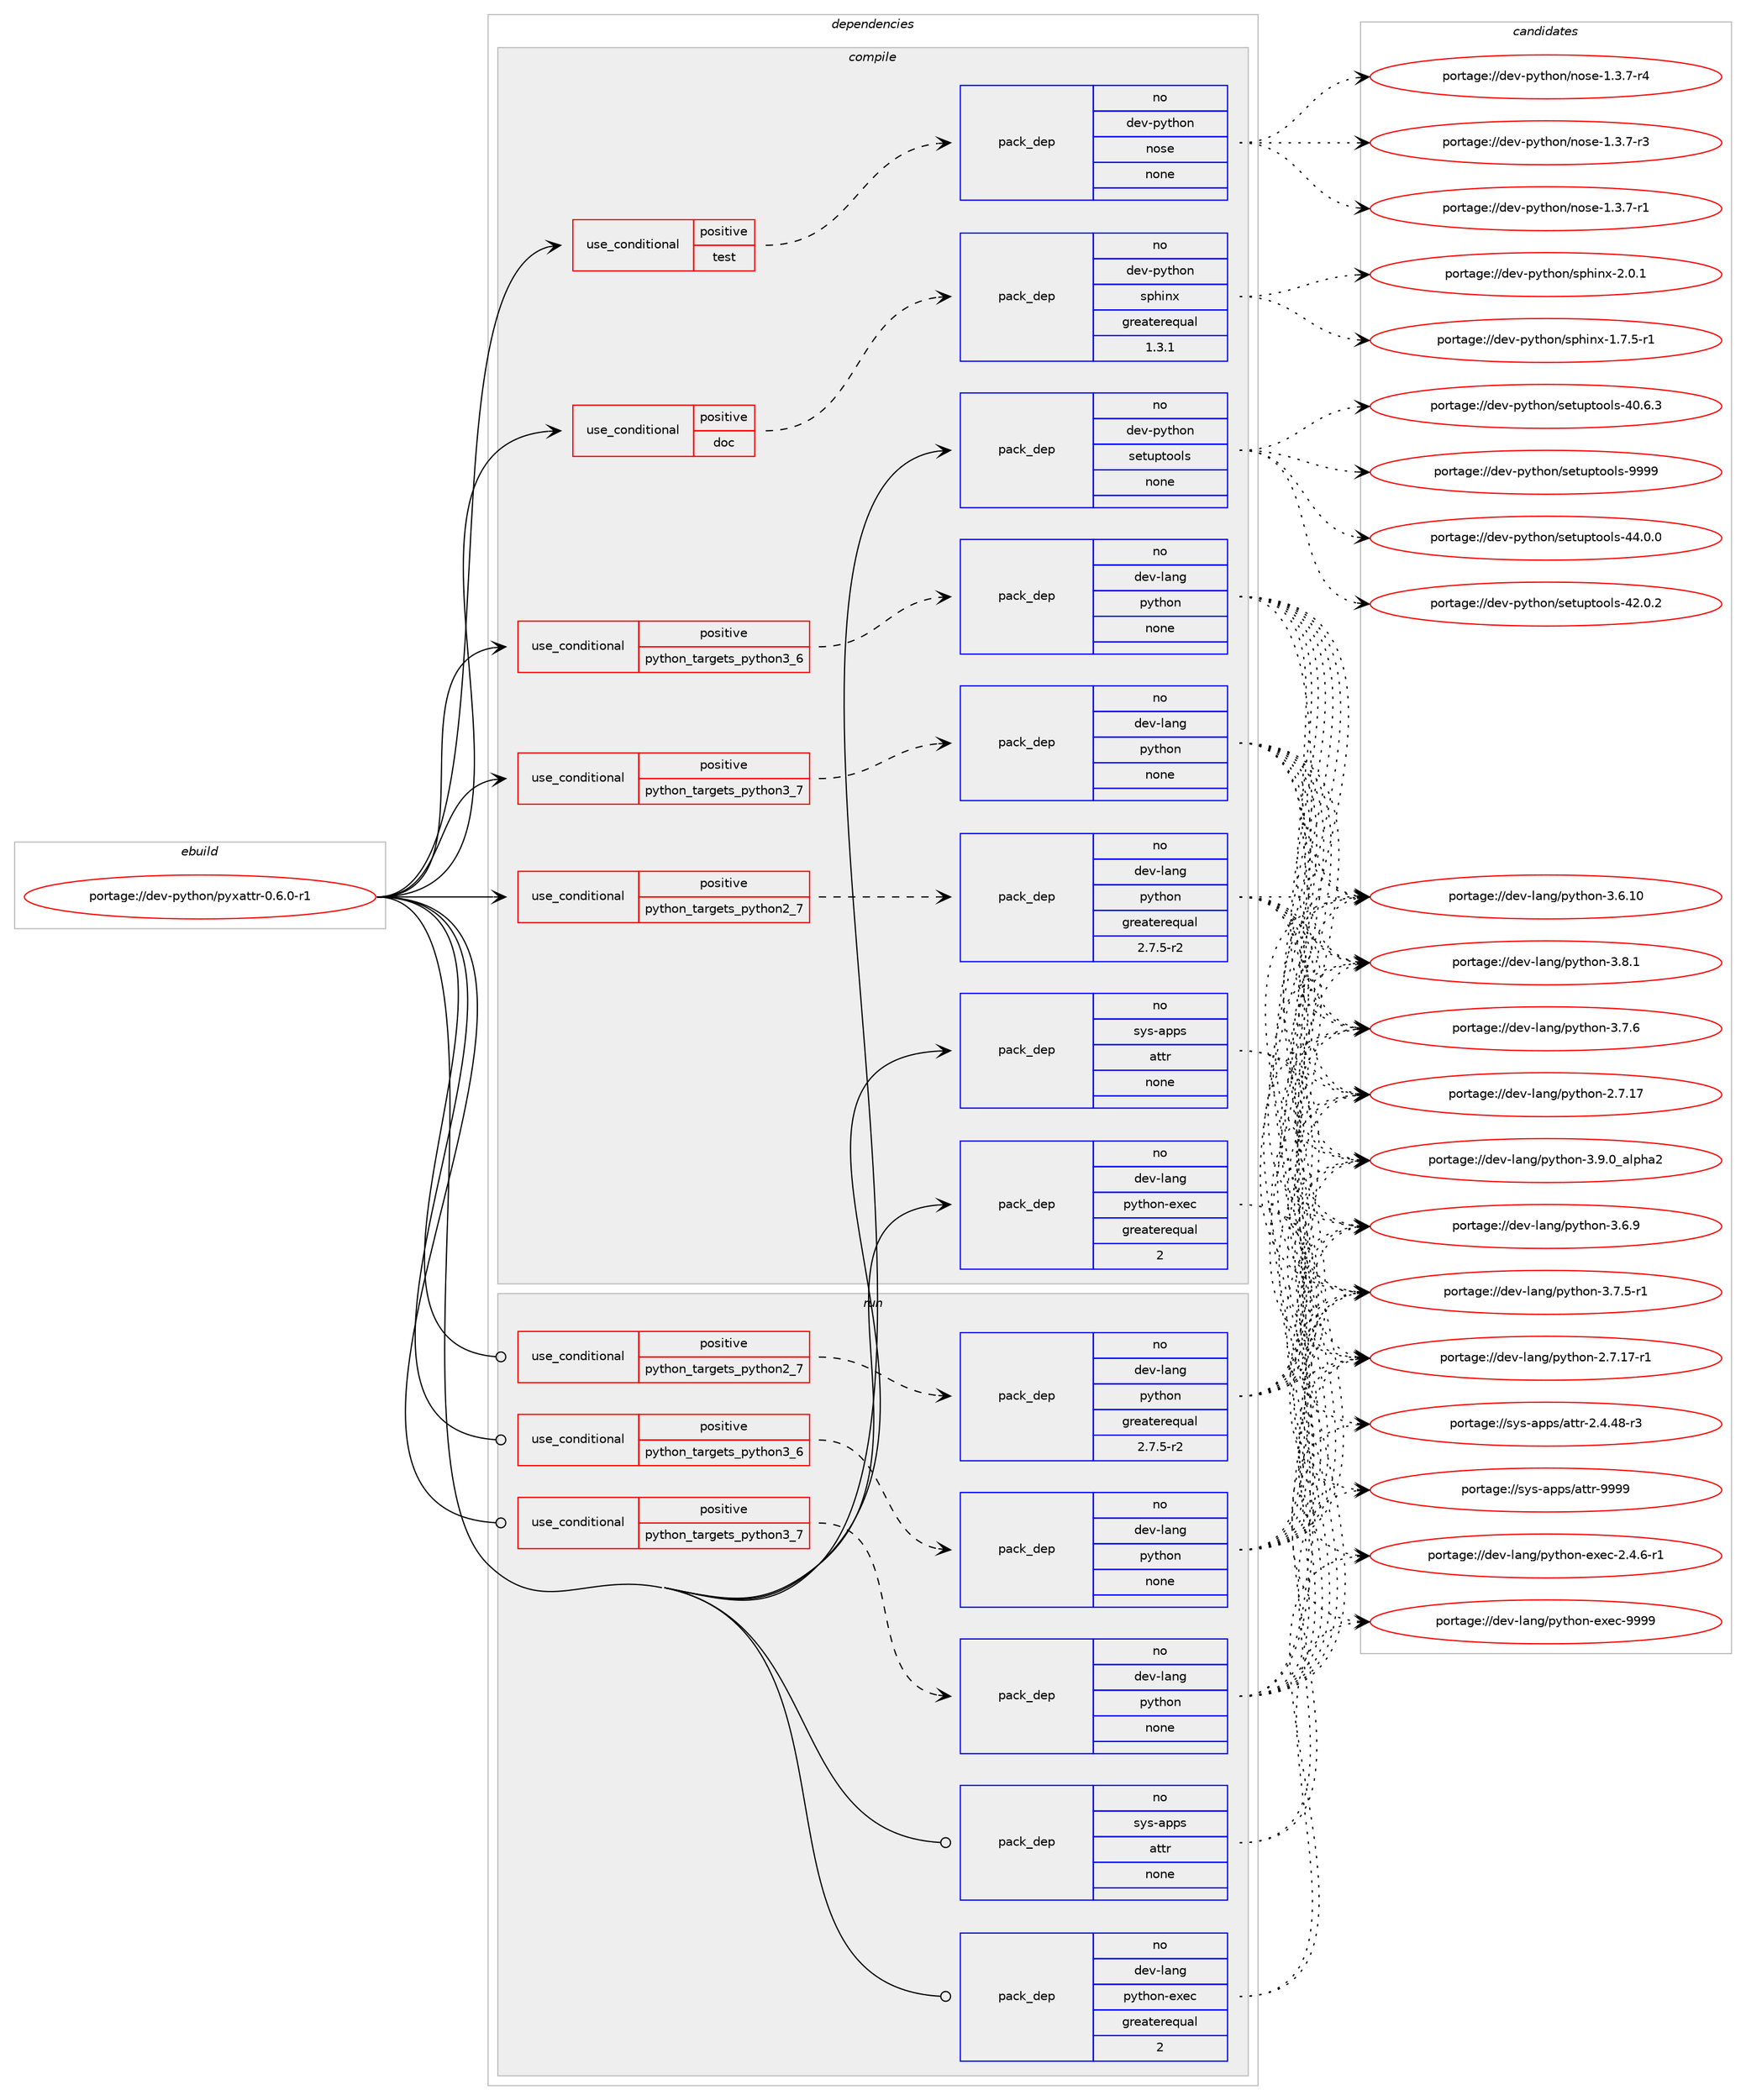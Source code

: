 digraph prolog {

# *************
# Graph options
# *************

newrank=true;
concentrate=true;
compound=true;
graph [rankdir=LR,fontname=Helvetica,fontsize=10,ranksep=1.5];#, ranksep=2.5, nodesep=0.2];
edge  [arrowhead=vee];
node  [fontname=Helvetica,fontsize=10];

# **********
# The ebuild
# **********

subgraph cluster_leftcol {
color=gray;
rank=same;
label=<<i>ebuild</i>>;
id [label="portage://dev-python/pyxattr-0.6.0-r1", color=red, width=4, href="../dev-python/pyxattr-0.6.0-r1.svg"];
}

# ****************
# The dependencies
# ****************

subgraph cluster_midcol {
color=gray;
label=<<i>dependencies</i>>;
subgraph cluster_compile {
fillcolor="#eeeeee";
style=filled;
label=<<i>compile</i>>;
subgraph cond107217 {
dependency429751 [label=<<TABLE BORDER="0" CELLBORDER="1" CELLSPACING="0" CELLPADDING="4"><TR><TD ROWSPAN="3" CELLPADDING="10">use_conditional</TD></TR><TR><TD>positive</TD></TR><TR><TD>doc</TD></TR></TABLE>>, shape=none, color=red];
subgraph pack317633 {
dependency429752 [label=<<TABLE BORDER="0" CELLBORDER="1" CELLSPACING="0" CELLPADDING="4" WIDTH="220"><TR><TD ROWSPAN="6" CELLPADDING="30">pack_dep</TD></TR><TR><TD WIDTH="110">no</TD></TR><TR><TD>dev-python</TD></TR><TR><TD>sphinx</TD></TR><TR><TD>greaterequal</TD></TR><TR><TD>1.3.1</TD></TR></TABLE>>, shape=none, color=blue];
}
dependency429751:e -> dependency429752:w [weight=20,style="dashed",arrowhead="vee"];
}
id:e -> dependency429751:w [weight=20,style="solid",arrowhead="vee"];
subgraph cond107218 {
dependency429753 [label=<<TABLE BORDER="0" CELLBORDER="1" CELLSPACING="0" CELLPADDING="4"><TR><TD ROWSPAN="3" CELLPADDING="10">use_conditional</TD></TR><TR><TD>positive</TD></TR><TR><TD>python_targets_python2_7</TD></TR></TABLE>>, shape=none, color=red];
subgraph pack317634 {
dependency429754 [label=<<TABLE BORDER="0" CELLBORDER="1" CELLSPACING="0" CELLPADDING="4" WIDTH="220"><TR><TD ROWSPAN="6" CELLPADDING="30">pack_dep</TD></TR><TR><TD WIDTH="110">no</TD></TR><TR><TD>dev-lang</TD></TR><TR><TD>python</TD></TR><TR><TD>greaterequal</TD></TR><TR><TD>2.7.5-r2</TD></TR></TABLE>>, shape=none, color=blue];
}
dependency429753:e -> dependency429754:w [weight=20,style="dashed",arrowhead="vee"];
}
id:e -> dependency429753:w [weight=20,style="solid",arrowhead="vee"];
subgraph cond107219 {
dependency429755 [label=<<TABLE BORDER="0" CELLBORDER="1" CELLSPACING="0" CELLPADDING="4"><TR><TD ROWSPAN="3" CELLPADDING="10">use_conditional</TD></TR><TR><TD>positive</TD></TR><TR><TD>python_targets_python3_6</TD></TR></TABLE>>, shape=none, color=red];
subgraph pack317635 {
dependency429756 [label=<<TABLE BORDER="0" CELLBORDER="1" CELLSPACING="0" CELLPADDING="4" WIDTH="220"><TR><TD ROWSPAN="6" CELLPADDING="30">pack_dep</TD></TR><TR><TD WIDTH="110">no</TD></TR><TR><TD>dev-lang</TD></TR><TR><TD>python</TD></TR><TR><TD>none</TD></TR><TR><TD></TD></TR></TABLE>>, shape=none, color=blue];
}
dependency429755:e -> dependency429756:w [weight=20,style="dashed",arrowhead="vee"];
}
id:e -> dependency429755:w [weight=20,style="solid",arrowhead="vee"];
subgraph cond107220 {
dependency429757 [label=<<TABLE BORDER="0" CELLBORDER="1" CELLSPACING="0" CELLPADDING="4"><TR><TD ROWSPAN="3" CELLPADDING="10">use_conditional</TD></TR><TR><TD>positive</TD></TR><TR><TD>python_targets_python3_7</TD></TR></TABLE>>, shape=none, color=red];
subgraph pack317636 {
dependency429758 [label=<<TABLE BORDER="0" CELLBORDER="1" CELLSPACING="0" CELLPADDING="4" WIDTH="220"><TR><TD ROWSPAN="6" CELLPADDING="30">pack_dep</TD></TR><TR><TD WIDTH="110">no</TD></TR><TR><TD>dev-lang</TD></TR><TR><TD>python</TD></TR><TR><TD>none</TD></TR><TR><TD></TD></TR></TABLE>>, shape=none, color=blue];
}
dependency429757:e -> dependency429758:w [weight=20,style="dashed",arrowhead="vee"];
}
id:e -> dependency429757:w [weight=20,style="solid",arrowhead="vee"];
subgraph cond107221 {
dependency429759 [label=<<TABLE BORDER="0" CELLBORDER="1" CELLSPACING="0" CELLPADDING="4"><TR><TD ROWSPAN="3" CELLPADDING="10">use_conditional</TD></TR><TR><TD>positive</TD></TR><TR><TD>test</TD></TR></TABLE>>, shape=none, color=red];
subgraph pack317637 {
dependency429760 [label=<<TABLE BORDER="0" CELLBORDER="1" CELLSPACING="0" CELLPADDING="4" WIDTH="220"><TR><TD ROWSPAN="6" CELLPADDING="30">pack_dep</TD></TR><TR><TD WIDTH="110">no</TD></TR><TR><TD>dev-python</TD></TR><TR><TD>nose</TD></TR><TR><TD>none</TD></TR><TR><TD></TD></TR></TABLE>>, shape=none, color=blue];
}
dependency429759:e -> dependency429760:w [weight=20,style="dashed",arrowhead="vee"];
}
id:e -> dependency429759:w [weight=20,style="solid",arrowhead="vee"];
subgraph pack317638 {
dependency429761 [label=<<TABLE BORDER="0" CELLBORDER="1" CELLSPACING="0" CELLPADDING="4" WIDTH="220"><TR><TD ROWSPAN="6" CELLPADDING="30">pack_dep</TD></TR><TR><TD WIDTH="110">no</TD></TR><TR><TD>dev-lang</TD></TR><TR><TD>python-exec</TD></TR><TR><TD>greaterequal</TD></TR><TR><TD>2</TD></TR></TABLE>>, shape=none, color=blue];
}
id:e -> dependency429761:w [weight=20,style="solid",arrowhead="vee"];
subgraph pack317639 {
dependency429762 [label=<<TABLE BORDER="0" CELLBORDER="1" CELLSPACING="0" CELLPADDING="4" WIDTH="220"><TR><TD ROWSPAN="6" CELLPADDING="30">pack_dep</TD></TR><TR><TD WIDTH="110">no</TD></TR><TR><TD>dev-python</TD></TR><TR><TD>setuptools</TD></TR><TR><TD>none</TD></TR><TR><TD></TD></TR></TABLE>>, shape=none, color=blue];
}
id:e -> dependency429762:w [weight=20,style="solid",arrowhead="vee"];
subgraph pack317640 {
dependency429763 [label=<<TABLE BORDER="0" CELLBORDER="1" CELLSPACING="0" CELLPADDING="4" WIDTH="220"><TR><TD ROWSPAN="6" CELLPADDING="30">pack_dep</TD></TR><TR><TD WIDTH="110">no</TD></TR><TR><TD>sys-apps</TD></TR><TR><TD>attr</TD></TR><TR><TD>none</TD></TR><TR><TD></TD></TR></TABLE>>, shape=none, color=blue];
}
id:e -> dependency429763:w [weight=20,style="solid",arrowhead="vee"];
}
subgraph cluster_compileandrun {
fillcolor="#eeeeee";
style=filled;
label=<<i>compile and run</i>>;
}
subgraph cluster_run {
fillcolor="#eeeeee";
style=filled;
label=<<i>run</i>>;
subgraph cond107222 {
dependency429764 [label=<<TABLE BORDER="0" CELLBORDER="1" CELLSPACING="0" CELLPADDING="4"><TR><TD ROWSPAN="3" CELLPADDING="10">use_conditional</TD></TR><TR><TD>positive</TD></TR><TR><TD>python_targets_python2_7</TD></TR></TABLE>>, shape=none, color=red];
subgraph pack317641 {
dependency429765 [label=<<TABLE BORDER="0" CELLBORDER="1" CELLSPACING="0" CELLPADDING="4" WIDTH="220"><TR><TD ROWSPAN="6" CELLPADDING="30">pack_dep</TD></TR><TR><TD WIDTH="110">no</TD></TR><TR><TD>dev-lang</TD></TR><TR><TD>python</TD></TR><TR><TD>greaterequal</TD></TR><TR><TD>2.7.5-r2</TD></TR></TABLE>>, shape=none, color=blue];
}
dependency429764:e -> dependency429765:w [weight=20,style="dashed",arrowhead="vee"];
}
id:e -> dependency429764:w [weight=20,style="solid",arrowhead="odot"];
subgraph cond107223 {
dependency429766 [label=<<TABLE BORDER="0" CELLBORDER="1" CELLSPACING="0" CELLPADDING="4"><TR><TD ROWSPAN="3" CELLPADDING="10">use_conditional</TD></TR><TR><TD>positive</TD></TR><TR><TD>python_targets_python3_6</TD></TR></TABLE>>, shape=none, color=red];
subgraph pack317642 {
dependency429767 [label=<<TABLE BORDER="0" CELLBORDER="1" CELLSPACING="0" CELLPADDING="4" WIDTH="220"><TR><TD ROWSPAN="6" CELLPADDING="30">pack_dep</TD></TR><TR><TD WIDTH="110">no</TD></TR><TR><TD>dev-lang</TD></TR><TR><TD>python</TD></TR><TR><TD>none</TD></TR><TR><TD></TD></TR></TABLE>>, shape=none, color=blue];
}
dependency429766:e -> dependency429767:w [weight=20,style="dashed",arrowhead="vee"];
}
id:e -> dependency429766:w [weight=20,style="solid",arrowhead="odot"];
subgraph cond107224 {
dependency429768 [label=<<TABLE BORDER="0" CELLBORDER="1" CELLSPACING="0" CELLPADDING="4"><TR><TD ROWSPAN="3" CELLPADDING="10">use_conditional</TD></TR><TR><TD>positive</TD></TR><TR><TD>python_targets_python3_7</TD></TR></TABLE>>, shape=none, color=red];
subgraph pack317643 {
dependency429769 [label=<<TABLE BORDER="0" CELLBORDER="1" CELLSPACING="0" CELLPADDING="4" WIDTH="220"><TR><TD ROWSPAN="6" CELLPADDING="30">pack_dep</TD></TR><TR><TD WIDTH="110">no</TD></TR><TR><TD>dev-lang</TD></TR><TR><TD>python</TD></TR><TR><TD>none</TD></TR><TR><TD></TD></TR></TABLE>>, shape=none, color=blue];
}
dependency429768:e -> dependency429769:w [weight=20,style="dashed",arrowhead="vee"];
}
id:e -> dependency429768:w [weight=20,style="solid",arrowhead="odot"];
subgraph pack317644 {
dependency429770 [label=<<TABLE BORDER="0" CELLBORDER="1" CELLSPACING="0" CELLPADDING="4" WIDTH="220"><TR><TD ROWSPAN="6" CELLPADDING="30">pack_dep</TD></TR><TR><TD WIDTH="110">no</TD></TR><TR><TD>dev-lang</TD></TR><TR><TD>python-exec</TD></TR><TR><TD>greaterequal</TD></TR><TR><TD>2</TD></TR></TABLE>>, shape=none, color=blue];
}
id:e -> dependency429770:w [weight=20,style="solid",arrowhead="odot"];
subgraph pack317645 {
dependency429771 [label=<<TABLE BORDER="0" CELLBORDER="1" CELLSPACING="0" CELLPADDING="4" WIDTH="220"><TR><TD ROWSPAN="6" CELLPADDING="30">pack_dep</TD></TR><TR><TD WIDTH="110">no</TD></TR><TR><TD>sys-apps</TD></TR><TR><TD>attr</TD></TR><TR><TD>none</TD></TR><TR><TD></TD></TR></TABLE>>, shape=none, color=blue];
}
id:e -> dependency429771:w [weight=20,style="solid",arrowhead="odot"];
}
}

# **************
# The candidates
# **************

subgraph cluster_choices {
rank=same;
color=gray;
label=<<i>candidates</i>>;

subgraph choice317633 {
color=black;
nodesep=1;
choice1001011184511212111610411111047115112104105110120455046484649 [label="portage://dev-python/sphinx-2.0.1", color=red, width=4,href="../dev-python/sphinx-2.0.1.svg"];
choice10010111845112121116104111110471151121041051101204549465546534511449 [label="portage://dev-python/sphinx-1.7.5-r1", color=red, width=4,href="../dev-python/sphinx-1.7.5-r1.svg"];
dependency429752:e -> choice1001011184511212111610411111047115112104105110120455046484649:w [style=dotted,weight="100"];
dependency429752:e -> choice10010111845112121116104111110471151121041051101204549465546534511449:w [style=dotted,weight="100"];
}
subgraph choice317634 {
color=black;
nodesep=1;
choice10010111845108971101034711212111610411111045514657464895971081121049750 [label="portage://dev-lang/python-3.9.0_alpha2", color=red, width=4,href="../dev-lang/python-3.9.0_alpha2.svg"];
choice100101118451089711010347112121116104111110455146564649 [label="portage://dev-lang/python-3.8.1", color=red, width=4,href="../dev-lang/python-3.8.1.svg"];
choice100101118451089711010347112121116104111110455146554654 [label="portage://dev-lang/python-3.7.6", color=red, width=4,href="../dev-lang/python-3.7.6.svg"];
choice1001011184510897110103471121211161041111104551465546534511449 [label="portage://dev-lang/python-3.7.5-r1", color=red, width=4,href="../dev-lang/python-3.7.5-r1.svg"];
choice100101118451089711010347112121116104111110455146544657 [label="portage://dev-lang/python-3.6.9", color=red, width=4,href="../dev-lang/python-3.6.9.svg"];
choice10010111845108971101034711212111610411111045514654464948 [label="portage://dev-lang/python-3.6.10", color=red, width=4,href="../dev-lang/python-3.6.10.svg"];
choice100101118451089711010347112121116104111110455046554649554511449 [label="portage://dev-lang/python-2.7.17-r1", color=red, width=4,href="../dev-lang/python-2.7.17-r1.svg"];
choice10010111845108971101034711212111610411111045504655464955 [label="portage://dev-lang/python-2.7.17", color=red, width=4,href="../dev-lang/python-2.7.17.svg"];
dependency429754:e -> choice10010111845108971101034711212111610411111045514657464895971081121049750:w [style=dotted,weight="100"];
dependency429754:e -> choice100101118451089711010347112121116104111110455146564649:w [style=dotted,weight="100"];
dependency429754:e -> choice100101118451089711010347112121116104111110455146554654:w [style=dotted,weight="100"];
dependency429754:e -> choice1001011184510897110103471121211161041111104551465546534511449:w [style=dotted,weight="100"];
dependency429754:e -> choice100101118451089711010347112121116104111110455146544657:w [style=dotted,weight="100"];
dependency429754:e -> choice10010111845108971101034711212111610411111045514654464948:w [style=dotted,weight="100"];
dependency429754:e -> choice100101118451089711010347112121116104111110455046554649554511449:w [style=dotted,weight="100"];
dependency429754:e -> choice10010111845108971101034711212111610411111045504655464955:w [style=dotted,weight="100"];
}
subgraph choice317635 {
color=black;
nodesep=1;
choice10010111845108971101034711212111610411111045514657464895971081121049750 [label="portage://dev-lang/python-3.9.0_alpha2", color=red, width=4,href="../dev-lang/python-3.9.0_alpha2.svg"];
choice100101118451089711010347112121116104111110455146564649 [label="portage://dev-lang/python-3.8.1", color=red, width=4,href="../dev-lang/python-3.8.1.svg"];
choice100101118451089711010347112121116104111110455146554654 [label="portage://dev-lang/python-3.7.6", color=red, width=4,href="../dev-lang/python-3.7.6.svg"];
choice1001011184510897110103471121211161041111104551465546534511449 [label="portage://dev-lang/python-3.7.5-r1", color=red, width=4,href="../dev-lang/python-3.7.5-r1.svg"];
choice100101118451089711010347112121116104111110455146544657 [label="portage://dev-lang/python-3.6.9", color=red, width=4,href="../dev-lang/python-3.6.9.svg"];
choice10010111845108971101034711212111610411111045514654464948 [label="portage://dev-lang/python-3.6.10", color=red, width=4,href="../dev-lang/python-3.6.10.svg"];
choice100101118451089711010347112121116104111110455046554649554511449 [label="portage://dev-lang/python-2.7.17-r1", color=red, width=4,href="../dev-lang/python-2.7.17-r1.svg"];
choice10010111845108971101034711212111610411111045504655464955 [label="portage://dev-lang/python-2.7.17", color=red, width=4,href="../dev-lang/python-2.7.17.svg"];
dependency429756:e -> choice10010111845108971101034711212111610411111045514657464895971081121049750:w [style=dotted,weight="100"];
dependency429756:e -> choice100101118451089711010347112121116104111110455146564649:w [style=dotted,weight="100"];
dependency429756:e -> choice100101118451089711010347112121116104111110455146554654:w [style=dotted,weight="100"];
dependency429756:e -> choice1001011184510897110103471121211161041111104551465546534511449:w [style=dotted,weight="100"];
dependency429756:e -> choice100101118451089711010347112121116104111110455146544657:w [style=dotted,weight="100"];
dependency429756:e -> choice10010111845108971101034711212111610411111045514654464948:w [style=dotted,weight="100"];
dependency429756:e -> choice100101118451089711010347112121116104111110455046554649554511449:w [style=dotted,weight="100"];
dependency429756:e -> choice10010111845108971101034711212111610411111045504655464955:w [style=dotted,weight="100"];
}
subgraph choice317636 {
color=black;
nodesep=1;
choice10010111845108971101034711212111610411111045514657464895971081121049750 [label="portage://dev-lang/python-3.9.0_alpha2", color=red, width=4,href="../dev-lang/python-3.9.0_alpha2.svg"];
choice100101118451089711010347112121116104111110455146564649 [label="portage://dev-lang/python-3.8.1", color=red, width=4,href="../dev-lang/python-3.8.1.svg"];
choice100101118451089711010347112121116104111110455146554654 [label="portage://dev-lang/python-3.7.6", color=red, width=4,href="../dev-lang/python-3.7.6.svg"];
choice1001011184510897110103471121211161041111104551465546534511449 [label="portage://dev-lang/python-3.7.5-r1", color=red, width=4,href="../dev-lang/python-3.7.5-r1.svg"];
choice100101118451089711010347112121116104111110455146544657 [label="portage://dev-lang/python-3.6.9", color=red, width=4,href="../dev-lang/python-3.6.9.svg"];
choice10010111845108971101034711212111610411111045514654464948 [label="portage://dev-lang/python-3.6.10", color=red, width=4,href="../dev-lang/python-3.6.10.svg"];
choice100101118451089711010347112121116104111110455046554649554511449 [label="portage://dev-lang/python-2.7.17-r1", color=red, width=4,href="../dev-lang/python-2.7.17-r1.svg"];
choice10010111845108971101034711212111610411111045504655464955 [label="portage://dev-lang/python-2.7.17", color=red, width=4,href="../dev-lang/python-2.7.17.svg"];
dependency429758:e -> choice10010111845108971101034711212111610411111045514657464895971081121049750:w [style=dotted,weight="100"];
dependency429758:e -> choice100101118451089711010347112121116104111110455146564649:w [style=dotted,weight="100"];
dependency429758:e -> choice100101118451089711010347112121116104111110455146554654:w [style=dotted,weight="100"];
dependency429758:e -> choice1001011184510897110103471121211161041111104551465546534511449:w [style=dotted,weight="100"];
dependency429758:e -> choice100101118451089711010347112121116104111110455146544657:w [style=dotted,weight="100"];
dependency429758:e -> choice10010111845108971101034711212111610411111045514654464948:w [style=dotted,weight="100"];
dependency429758:e -> choice100101118451089711010347112121116104111110455046554649554511449:w [style=dotted,weight="100"];
dependency429758:e -> choice10010111845108971101034711212111610411111045504655464955:w [style=dotted,weight="100"];
}
subgraph choice317637 {
color=black;
nodesep=1;
choice10010111845112121116104111110471101111151014549465146554511452 [label="portage://dev-python/nose-1.3.7-r4", color=red, width=4,href="../dev-python/nose-1.3.7-r4.svg"];
choice10010111845112121116104111110471101111151014549465146554511451 [label="portage://dev-python/nose-1.3.7-r3", color=red, width=4,href="../dev-python/nose-1.3.7-r3.svg"];
choice10010111845112121116104111110471101111151014549465146554511449 [label="portage://dev-python/nose-1.3.7-r1", color=red, width=4,href="../dev-python/nose-1.3.7-r1.svg"];
dependency429760:e -> choice10010111845112121116104111110471101111151014549465146554511452:w [style=dotted,weight="100"];
dependency429760:e -> choice10010111845112121116104111110471101111151014549465146554511451:w [style=dotted,weight="100"];
dependency429760:e -> choice10010111845112121116104111110471101111151014549465146554511449:w [style=dotted,weight="100"];
}
subgraph choice317638 {
color=black;
nodesep=1;
choice10010111845108971101034711212111610411111045101120101994557575757 [label="portage://dev-lang/python-exec-9999", color=red, width=4,href="../dev-lang/python-exec-9999.svg"];
choice10010111845108971101034711212111610411111045101120101994550465246544511449 [label="portage://dev-lang/python-exec-2.4.6-r1", color=red, width=4,href="../dev-lang/python-exec-2.4.6-r1.svg"];
dependency429761:e -> choice10010111845108971101034711212111610411111045101120101994557575757:w [style=dotted,weight="100"];
dependency429761:e -> choice10010111845108971101034711212111610411111045101120101994550465246544511449:w [style=dotted,weight="100"];
}
subgraph choice317639 {
color=black;
nodesep=1;
choice10010111845112121116104111110471151011161171121161111111081154557575757 [label="portage://dev-python/setuptools-9999", color=red, width=4,href="../dev-python/setuptools-9999.svg"];
choice100101118451121211161041111104711510111611711211611111110811545525246484648 [label="portage://dev-python/setuptools-44.0.0", color=red, width=4,href="../dev-python/setuptools-44.0.0.svg"];
choice100101118451121211161041111104711510111611711211611111110811545525046484650 [label="portage://dev-python/setuptools-42.0.2", color=red, width=4,href="../dev-python/setuptools-42.0.2.svg"];
choice100101118451121211161041111104711510111611711211611111110811545524846544651 [label="portage://dev-python/setuptools-40.6.3", color=red, width=4,href="../dev-python/setuptools-40.6.3.svg"];
dependency429762:e -> choice10010111845112121116104111110471151011161171121161111111081154557575757:w [style=dotted,weight="100"];
dependency429762:e -> choice100101118451121211161041111104711510111611711211611111110811545525246484648:w [style=dotted,weight="100"];
dependency429762:e -> choice100101118451121211161041111104711510111611711211611111110811545525046484650:w [style=dotted,weight="100"];
dependency429762:e -> choice100101118451121211161041111104711510111611711211611111110811545524846544651:w [style=dotted,weight="100"];
}
subgraph choice317640 {
color=black;
nodesep=1;
choice115121115459711211211547971161161144557575757 [label="portage://sys-apps/attr-9999", color=red, width=4,href="../sys-apps/attr-9999.svg"];
choice11512111545971121121154797116116114455046524652564511451 [label="portage://sys-apps/attr-2.4.48-r3", color=red, width=4,href="../sys-apps/attr-2.4.48-r3.svg"];
dependency429763:e -> choice115121115459711211211547971161161144557575757:w [style=dotted,weight="100"];
dependency429763:e -> choice11512111545971121121154797116116114455046524652564511451:w [style=dotted,weight="100"];
}
subgraph choice317641 {
color=black;
nodesep=1;
choice10010111845108971101034711212111610411111045514657464895971081121049750 [label="portage://dev-lang/python-3.9.0_alpha2", color=red, width=4,href="../dev-lang/python-3.9.0_alpha2.svg"];
choice100101118451089711010347112121116104111110455146564649 [label="portage://dev-lang/python-3.8.1", color=red, width=4,href="../dev-lang/python-3.8.1.svg"];
choice100101118451089711010347112121116104111110455146554654 [label="portage://dev-lang/python-3.7.6", color=red, width=4,href="../dev-lang/python-3.7.6.svg"];
choice1001011184510897110103471121211161041111104551465546534511449 [label="portage://dev-lang/python-3.7.5-r1", color=red, width=4,href="../dev-lang/python-3.7.5-r1.svg"];
choice100101118451089711010347112121116104111110455146544657 [label="portage://dev-lang/python-3.6.9", color=red, width=4,href="../dev-lang/python-3.6.9.svg"];
choice10010111845108971101034711212111610411111045514654464948 [label="portage://dev-lang/python-3.6.10", color=red, width=4,href="../dev-lang/python-3.6.10.svg"];
choice100101118451089711010347112121116104111110455046554649554511449 [label="portage://dev-lang/python-2.7.17-r1", color=red, width=4,href="../dev-lang/python-2.7.17-r1.svg"];
choice10010111845108971101034711212111610411111045504655464955 [label="portage://dev-lang/python-2.7.17", color=red, width=4,href="../dev-lang/python-2.7.17.svg"];
dependency429765:e -> choice10010111845108971101034711212111610411111045514657464895971081121049750:w [style=dotted,weight="100"];
dependency429765:e -> choice100101118451089711010347112121116104111110455146564649:w [style=dotted,weight="100"];
dependency429765:e -> choice100101118451089711010347112121116104111110455146554654:w [style=dotted,weight="100"];
dependency429765:e -> choice1001011184510897110103471121211161041111104551465546534511449:w [style=dotted,weight="100"];
dependency429765:e -> choice100101118451089711010347112121116104111110455146544657:w [style=dotted,weight="100"];
dependency429765:e -> choice10010111845108971101034711212111610411111045514654464948:w [style=dotted,weight="100"];
dependency429765:e -> choice100101118451089711010347112121116104111110455046554649554511449:w [style=dotted,weight="100"];
dependency429765:e -> choice10010111845108971101034711212111610411111045504655464955:w [style=dotted,weight="100"];
}
subgraph choice317642 {
color=black;
nodesep=1;
choice10010111845108971101034711212111610411111045514657464895971081121049750 [label="portage://dev-lang/python-3.9.0_alpha2", color=red, width=4,href="../dev-lang/python-3.9.0_alpha2.svg"];
choice100101118451089711010347112121116104111110455146564649 [label="portage://dev-lang/python-3.8.1", color=red, width=4,href="../dev-lang/python-3.8.1.svg"];
choice100101118451089711010347112121116104111110455146554654 [label="portage://dev-lang/python-3.7.6", color=red, width=4,href="../dev-lang/python-3.7.6.svg"];
choice1001011184510897110103471121211161041111104551465546534511449 [label="portage://dev-lang/python-3.7.5-r1", color=red, width=4,href="../dev-lang/python-3.7.5-r1.svg"];
choice100101118451089711010347112121116104111110455146544657 [label="portage://dev-lang/python-3.6.9", color=red, width=4,href="../dev-lang/python-3.6.9.svg"];
choice10010111845108971101034711212111610411111045514654464948 [label="portage://dev-lang/python-3.6.10", color=red, width=4,href="../dev-lang/python-3.6.10.svg"];
choice100101118451089711010347112121116104111110455046554649554511449 [label="portage://dev-lang/python-2.7.17-r1", color=red, width=4,href="../dev-lang/python-2.7.17-r1.svg"];
choice10010111845108971101034711212111610411111045504655464955 [label="portage://dev-lang/python-2.7.17", color=red, width=4,href="../dev-lang/python-2.7.17.svg"];
dependency429767:e -> choice10010111845108971101034711212111610411111045514657464895971081121049750:w [style=dotted,weight="100"];
dependency429767:e -> choice100101118451089711010347112121116104111110455146564649:w [style=dotted,weight="100"];
dependency429767:e -> choice100101118451089711010347112121116104111110455146554654:w [style=dotted,weight="100"];
dependency429767:e -> choice1001011184510897110103471121211161041111104551465546534511449:w [style=dotted,weight="100"];
dependency429767:e -> choice100101118451089711010347112121116104111110455146544657:w [style=dotted,weight="100"];
dependency429767:e -> choice10010111845108971101034711212111610411111045514654464948:w [style=dotted,weight="100"];
dependency429767:e -> choice100101118451089711010347112121116104111110455046554649554511449:w [style=dotted,weight="100"];
dependency429767:e -> choice10010111845108971101034711212111610411111045504655464955:w [style=dotted,weight="100"];
}
subgraph choice317643 {
color=black;
nodesep=1;
choice10010111845108971101034711212111610411111045514657464895971081121049750 [label="portage://dev-lang/python-3.9.0_alpha2", color=red, width=4,href="../dev-lang/python-3.9.0_alpha2.svg"];
choice100101118451089711010347112121116104111110455146564649 [label="portage://dev-lang/python-3.8.1", color=red, width=4,href="../dev-lang/python-3.8.1.svg"];
choice100101118451089711010347112121116104111110455146554654 [label="portage://dev-lang/python-3.7.6", color=red, width=4,href="../dev-lang/python-3.7.6.svg"];
choice1001011184510897110103471121211161041111104551465546534511449 [label="portage://dev-lang/python-3.7.5-r1", color=red, width=4,href="../dev-lang/python-3.7.5-r1.svg"];
choice100101118451089711010347112121116104111110455146544657 [label="portage://dev-lang/python-3.6.9", color=red, width=4,href="../dev-lang/python-3.6.9.svg"];
choice10010111845108971101034711212111610411111045514654464948 [label="portage://dev-lang/python-3.6.10", color=red, width=4,href="../dev-lang/python-3.6.10.svg"];
choice100101118451089711010347112121116104111110455046554649554511449 [label="portage://dev-lang/python-2.7.17-r1", color=red, width=4,href="../dev-lang/python-2.7.17-r1.svg"];
choice10010111845108971101034711212111610411111045504655464955 [label="portage://dev-lang/python-2.7.17", color=red, width=4,href="../dev-lang/python-2.7.17.svg"];
dependency429769:e -> choice10010111845108971101034711212111610411111045514657464895971081121049750:w [style=dotted,weight="100"];
dependency429769:e -> choice100101118451089711010347112121116104111110455146564649:w [style=dotted,weight="100"];
dependency429769:e -> choice100101118451089711010347112121116104111110455146554654:w [style=dotted,weight="100"];
dependency429769:e -> choice1001011184510897110103471121211161041111104551465546534511449:w [style=dotted,weight="100"];
dependency429769:e -> choice100101118451089711010347112121116104111110455146544657:w [style=dotted,weight="100"];
dependency429769:e -> choice10010111845108971101034711212111610411111045514654464948:w [style=dotted,weight="100"];
dependency429769:e -> choice100101118451089711010347112121116104111110455046554649554511449:w [style=dotted,weight="100"];
dependency429769:e -> choice10010111845108971101034711212111610411111045504655464955:w [style=dotted,weight="100"];
}
subgraph choice317644 {
color=black;
nodesep=1;
choice10010111845108971101034711212111610411111045101120101994557575757 [label="portage://dev-lang/python-exec-9999", color=red, width=4,href="../dev-lang/python-exec-9999.svg"];
choice10010111845108971101034711212111610411111045101120101994550465246544511449 [label="portage://dev-lang/python-exec-2.4.6-r1", color=red, width=4,href="../dev-lang/python-exec-2.4.6-r1.svg"];
dependency429770:e -> choice10010111845108971101034711212111610411111045101120101994557575757:w [style=dotted,weight="100"];
dependency429770:e -> choice10010111845108971101034711212111610411111045101120101994550465246544511449:w [style=dotted,weight="100"];
}
subgraph choice317645 {
color=black;
nodesep=1;
choice115121115459711211211547971161161144557575757 [label="portage://sys-apps/attr-9999", color=red, width=4,href="../sys-apps/attr-9999.svg"];
choice11512111545971121121154797116116114455046524652564511451 [label="portage://sys-apps/attr-2.4.48-r3", color=red, width=4,href="../sys-apps/attr-2.4.48-r3.svg"];
dependency429771:e -> choice115121115459711211211547971161161144557575757:w [style=dotted,weight="100"];
dependency429771:e -> choice11512111545971121121154797116116114455046524652564511451:w [style=dotted,weight="100"];
}
}

}
